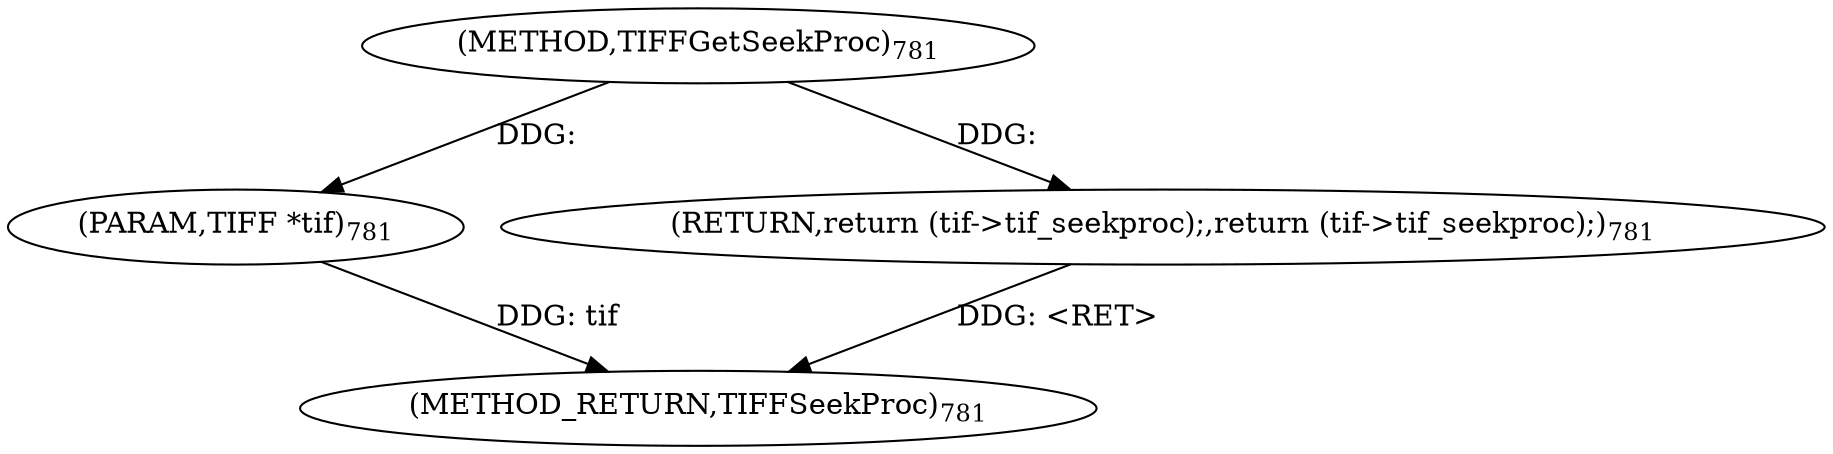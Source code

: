 digraph "TIFFGetSeekProc" {  
"1652" [label = <(METHOD,TIFFGetSeekProc)<SUB>781</SUB>> ]
"1659" [label = <(METHOD_RETURN,TIFFSeekProc)<SUB>781</SUB>> ]
"1653" [label = <(PARAM,TIFF *tif)<SUB>781</SUB>> ]
"1655" [label = <(RETURN,return (tif-&gt;tif_seekproc);,return (tif-&gt;tif_seekproc);)<SUB>781</SUB>> ]
  "1655" -> "1659"  [ label = "DDG: &lt;RET&gt;"] 
  "1653" -> "1659"  [ label = "DDG: tif"] 
  "1652" -> "1653"  [ label = "DDG: "] 
  "1652" -> "1655"  [ label = "DDG: "] 
}

